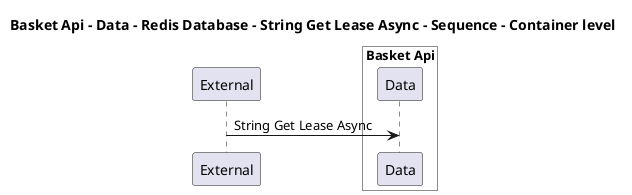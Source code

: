 @startuml

title Basket Api - Data - Redis Database - String Get Lease Async - Sequence - Container level

participant "External" as C4InterFlow.SoftwareSystems.ExternalSystem

box "Basket Api" #White
    participant "Data" as dotnet.eShop.Architecture.SoftwareSystems.BasketApi.Containers.Data
end box


C4InterFlow.SoftwareSystems.ExternalSystem -> dotnet.eShop.Architecture.SoftwareSystems.BasketApi.Containers.Data : String Get Lease Async


@enduml
